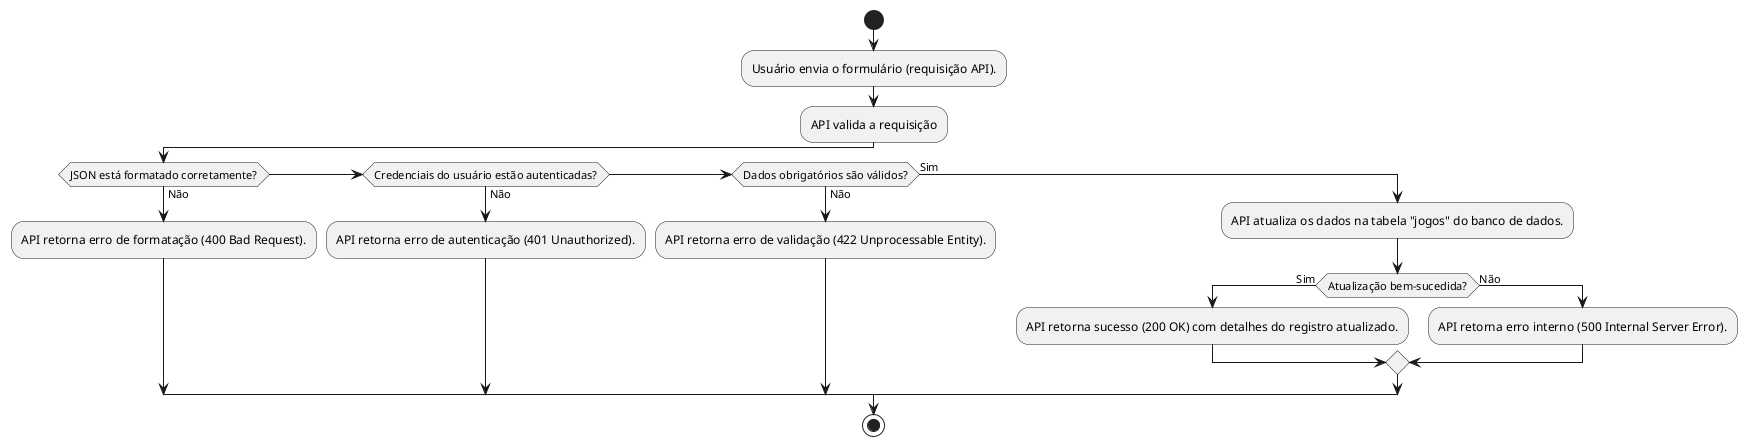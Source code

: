 
@startuml
start
:Usuário envia o formulário (requisição API).;
:API valida a requisição;
if (JSON está formatado corretamente?) then (Não)
    :API retorna erro de formatação (400 Bad Request).;
elseif (Credenciais do usuário estão autenticadas?) then (Não)
    :API retorna erro de autenticação (401 Unauthorized).;
elseif (Dados obrigatórios são válidos?) then (Não)
    :API retorna erro de validação (422 Unprocessable Entity).;
else (Sim)
    :API atualiza os dados na tabela "jogos" do banco de dados.;
    if (Atualização bem-sucedida?) then (Sim)
        :API retorna sucesso (200 OK) com detalhes do registro atualizado.;
    else (Não)
        :API retorna erro interno (500 Internal Server Error).;
    endif
endif
stop
@enduml
